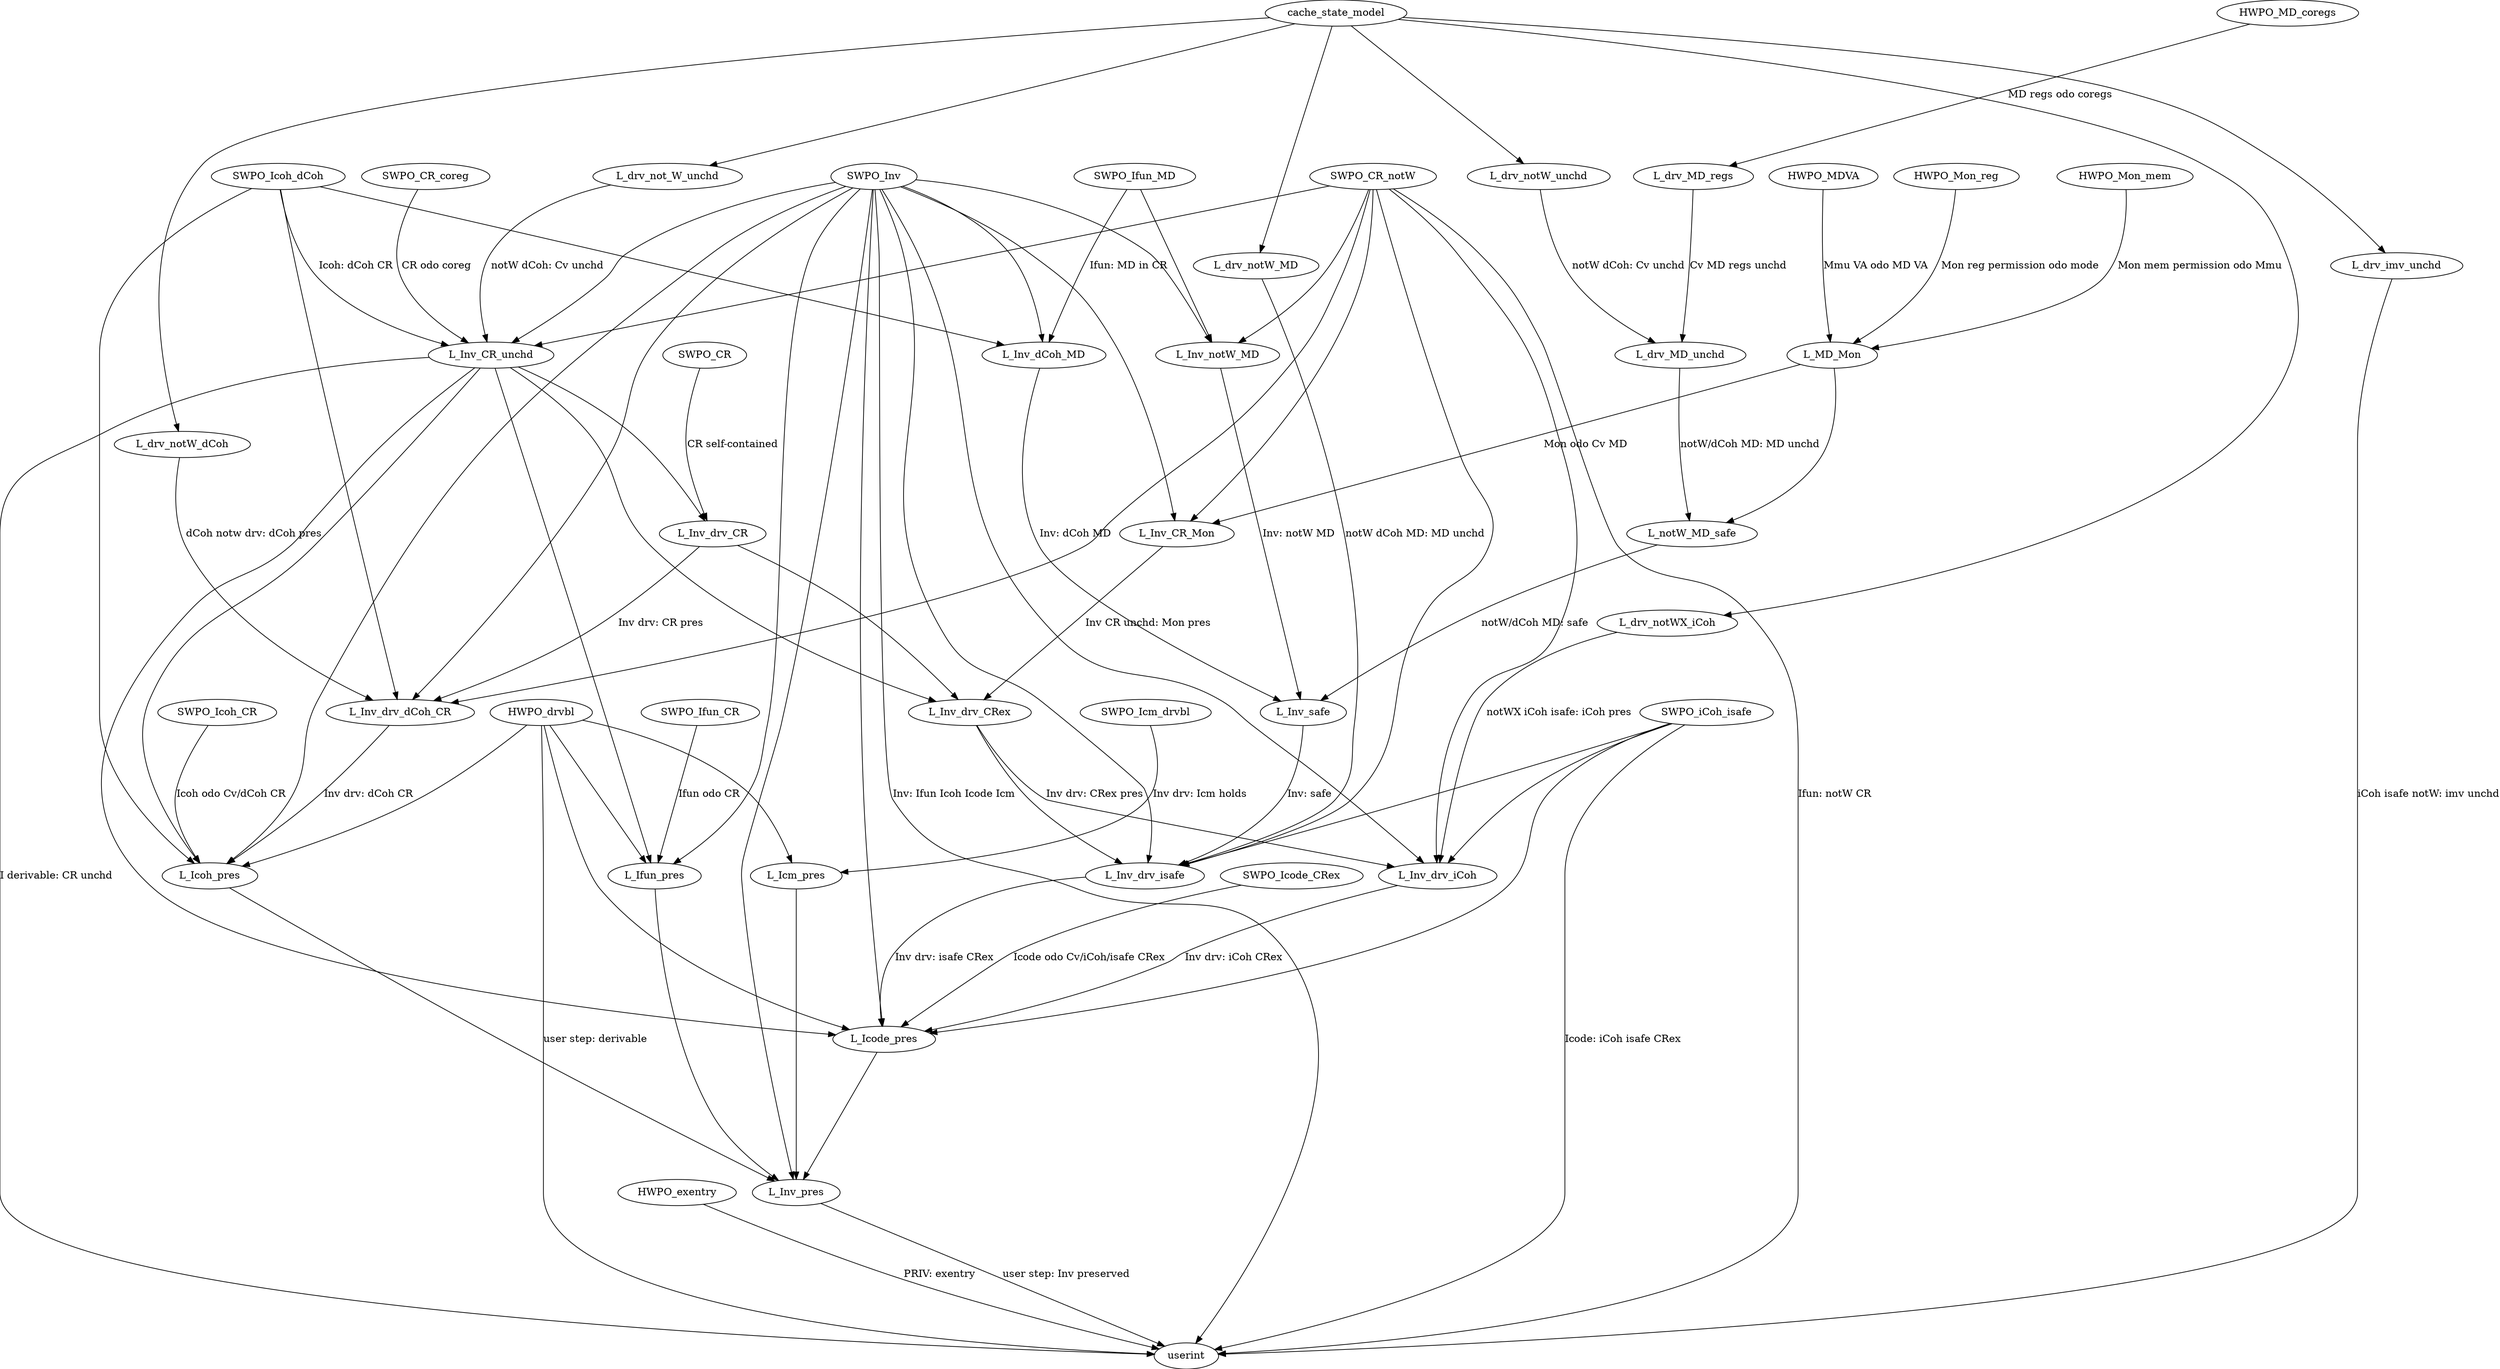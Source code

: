 digraph {
                graph [pad="0", nodesep="0.3", ranksep="2.4"];
      		HWPO_drvbl -> userint[label="user step: derivable"];
		HWPO_exentry -> userint[label="PRIV: exentry"];
		L_Inv_CR_unchd -> userint[label="I derivable: CR unchd"];
		L_Inv_pres -> userint[label="user step: Inv preserved"];
		L_drv_imv_unchd -> userint[label="iCoh isafe notW: imv unchd"];
		SWPO_CR_notW -> userint[label="Ifun: notW CR"];
		SWPO_iCoh_isafe -> userint[label="Icode: iCoh isafe CRex"];
		SWPO_Inv -> userint[label="Inv: Ifun Icoh Icode Icm"];

		SWPO_CR_coreg -> L_Inv_CR_unchd[label="CR odo coreg"];
		SWPO_CR_notW -> L_Inv_CR_unchd;
		SWPO_Inv -> L_Inv_CR_unchd;
		SWPO_Icoh_dCoh -> L_Inv_CR_unchd[label="Icoh: dCoh CR"];
		L_drv_not_W_unchd -> L_Inv_CR_unchd[label="notW dCoh: Cv unchd"];
		cache_state_model -> L_drv_not_W_unchd;
		SWPO_Inv -> L_Inv_pres;
		L_Ifun_pres -> L_Inv_pres;
		L_Icoh_pres -> L_Inv_pres;
		L_Icode_pres -> L_Inv_pres;
		L_Icm_pres -> L_Inv_pres;
		cache_state_model -> L_drv_imv_unchd;	   

		HWPO_drvbl -> L_Ifun_pres;
		SWPO_Inv -> L_Ifun_pres;
		SWPO_Ifun_CR -> L_Ifun_pres[label="Ifun odo CR"];
		L_Inv_CR_unchd -> L_Ifun_pres;

		HWPO_drvbl -> L_Icoh_pres;
		L_Inv_CR_unchd -> L_Icoh_pres;
		L_Inv_drv_dCoh_CR -> L_Icoh_pres[label="Inv drv: dCoh CR"];
		SWPO_Inv -> L_Icoh_pres;
		SWPO_Icoh_dCoh -> L_Icoh_pres;
		SWPO_Icoh_CR -> L_Icoh_pres[label="Icoh odo Cv/dCoh CR "];

		HWPO_drvbl -> L_Icode_pres;	
		SWPO_Inv -> L_Icode_pres;	
		SWPO_iCoh_isafe -> L_Icode_pres;	
		SWPO_Icode_CRex -> L_Icode_pres[label="Icode odo Cv/iCoh/isafe CRex"];	
		L_Inv_CR_unchd -> L_Icode_pres;	
		L_Inv_drv_iCoh -> L_Icode_pres[label="Inv drv: iCoh CRex"];	
		L_Inv_drv_isafe -> L_Icode_pres[label="Inv drv: isafe CRex"];	

		SWPO_Inv -> L_Inv_drv_dCoh_CR;
		SWPO_CR_notW -> L_Inv_drv_dCoh_CR;
		SWPO_Icoh_dCoh -> L_Inv_drv_dCoh_CR;
		L_drv_notW_dCoh -> L_Inv_drv_dCoh_CR[label="dCoh notw drv: dCoh pres"];
		L_Inv_drv_CR -> L_Inv_drv_dCoh_CR[label="Inv drv: CR pres"];
		cache_state_model -> L_drv_notW_dCoh
		L_Inv_CR_unchd -> L_Inv_drv_CR;
		SWPO_CR -> L_Inv_drv_CR[label="CR self-contained"];

		SWPO_Inv -> L_Inv_drv_iCoh;
		SWPO_iCoh_isafe -> L_Inv_drv_iCoh;
		SWPO_CR_notW -> L_Inv_drv_iCoh;
		L_Inv_drv_CRex -> L_Inv_drv_iCoh[label="Inv drv: CRex pres"];
		L_drv_notWX_iCoh -> L_Inv_drv_iCoh[label="notWX iCoh isafe: iCoh pres"];

		L_Inv_CR_unchd -> L_Inv_drv_CRex;
		L_Inv_drv_CR -> L_Inv_drv_CRex;
		L_Inv_CR_Mon -> L_Inv_drv_CRex[label="Inv CR unchd: Mon pres"];

		cache_state_model -> L_drv_notWX_iCoh;

		SWPO_Inv -> L_Inv_CR_Mon;
		SWPO_CR_notW -> L_Inv_CR_Mon;
		L_MD_Mon -> L_Inv_CR_Mon[label="Mon odo Cv MD"];
		
		HWPO_MDVA -> L_MD_Mon[label="Mmu VA odo MD VA"]
		HWPO_Mon_reg -> L_MD_Mon[label="Mon reg permission odo mode"]
		HWPO_Mon_mem -> L_MD_Mon[label="Mon mem permission odo Mmu"]

		SWPO_Inv -> L_Inv_drv_isafe;
		SWPO_CR_notW -> L_Inv_drv_isafe;
		SWPO_iCoh_isafe -> L_Inv_drv_isafe;
		L_Inv_drv_CRex -> L_Inv_drv_isafe;
		L_drv_notW_MD -> L_Inv_drv_isafe[label="notW dCoh MD: MD unchd"];
		L_Inv_safe -> L_Inv_drv_isafe[label="Inv: safe"];

		cache_state_model -> L_drv_notW_MD;

		L_Inv_dCoh_MD -> L_Inv_safe[label="Inv: dCoh MD"];
		L_Inv_notW_MD -> L_Inv_safe[label="Inv: notW MD"];
		L_notW_MD_safe -> L_Inv_safe[label="notW/dCoh MD: safe"];

		SWPO_Inv -> L_Inv_dCoh_MD;
		SWPO_Icoh_dCoh -> L_Inv_dCoh_MD;
		SWPO_Ifun_MD -> L_Inv_dCoh_MD[label="Ifun: MD in CR"];

		SWPO_Inv -> L_Inv_notW_MD;
		SWPO_CR_notW -> L_Inv_notW_MD;
		SWPO_Ifun_MD -> L_Inv_notW_MD;

		L_MD_Mon -> L_notW_MD_safe;
		L_drv_MD_unchd -> L_notW_MD_safe[label="notW/dCoh MD: MD unchd"];

		L_drv_MD_regs -> L_drv_MD_unchd[label="Cv MD regs unchd"];
		L_drv_notW_unchd -> L_drv_MD_unchd[label="notW dCoh: Cv unchd"];

		cache_state_model -> L_drv_notW_unchd
		HWPO_MD_coregs -> L_drv_MD_regs[label="MD regs odo coregs"]

		HWPO_drvbl -> L_Icm_pres;
		SWPO_Icm_drvbl -> L_Icm_pres[label="Inv drv: Icm holds"];

	}
